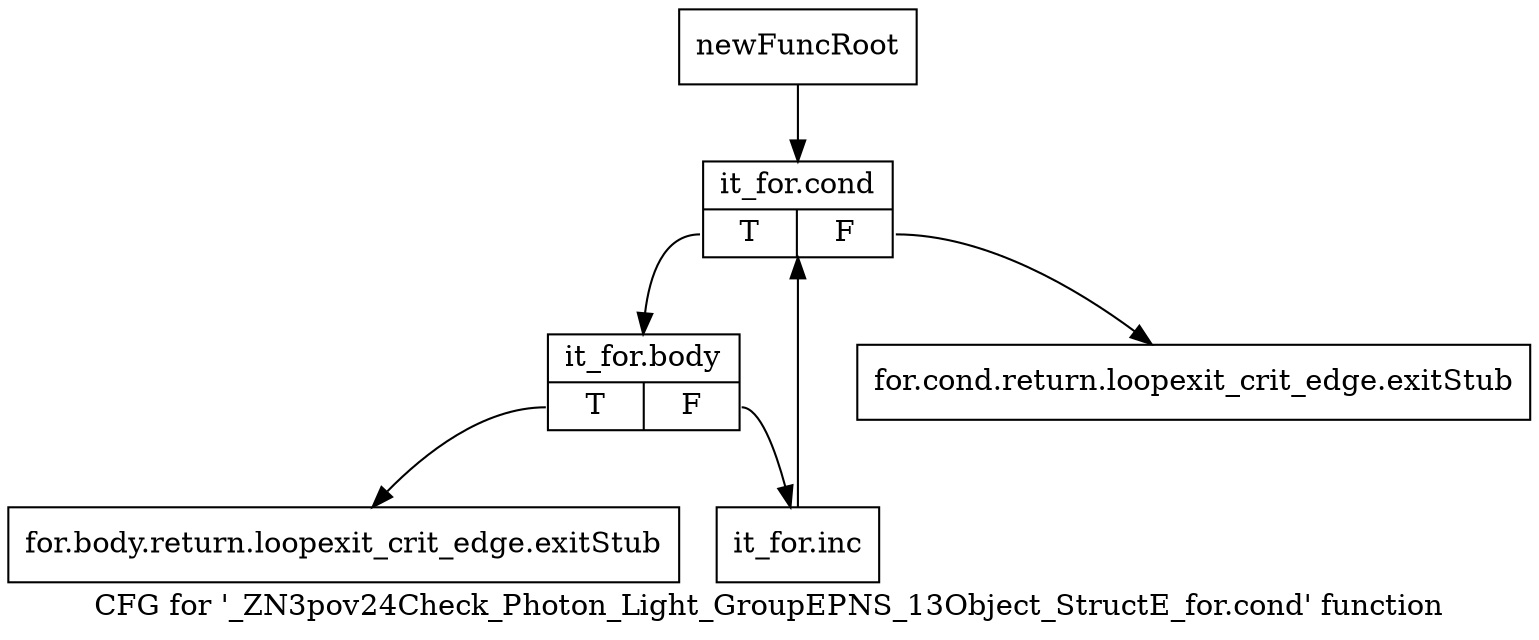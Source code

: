 digraph "CFG for '_ZN3pov24Check_Photon_Light_GroupEPNS_13Object_StructE_for.cond' function" {
	label="CFG for '_ZN3pov24Check_Photon_Light_GroupEPNS_13Object_StructE_for.cond' function";

	Node0x2588060 [shape=record,label="{newFuncRoot}"];
	Node0x2588060 -> Node0x25885b0;
	Node0x25880b0 [shape=record,label="{for.cond.return.loopexit_crit_edge.exitStub}"];
	Node0x2588560 [shape=record,label="{for.body.return.loopexit_crit_edge.exitStub}"];
	Node0x25885b0 [shape=record,label="{it_for.cond|{<s0>T|<s1>F}}"];
	Node0x25885b0:s0 -> Node0x2588600;
	Node0x25885b0:s1 -> Node0x25880b0;
	Node0x2588600 [shape=record,label="{it_for.body|{<s0>T|<s1>F}}"];
	Node0x2588600:s0 -> Node0x2588560;
	Node0x2588600:s1 -> Node0x2588650;
	Node0x2588650 [shape=record,label="{it_for.inc}"];
	Node0x2588650 -> Node0x25885b0;
}
